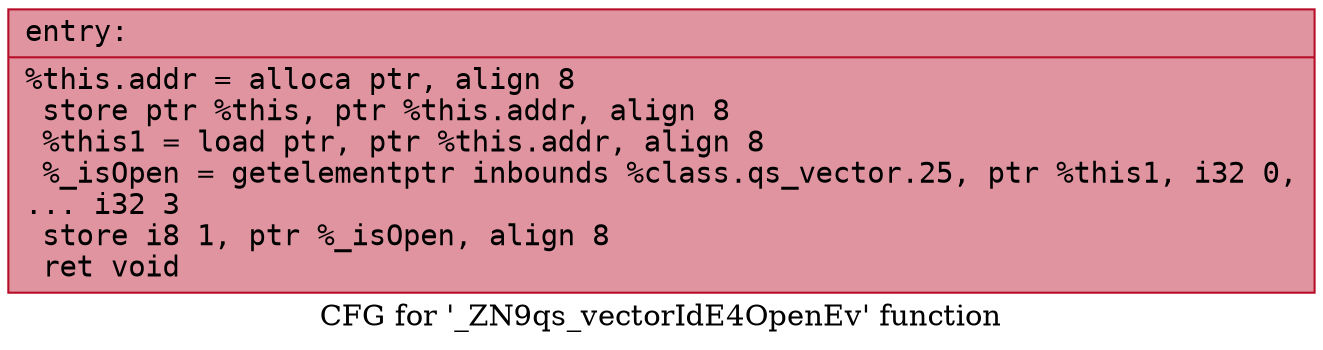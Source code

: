digraph "CFG for '_ZN9qs_vectorIdE4OpenEv' function" {
	label="CFG for '_ZN9qs_vectorIdE4OpenEv' function";

	Node0x556c3c7f9030 [shape=record,color="#b70d28ff", style=filled, fillcolor="#b70d2870" fontname="Courier",label="{entry:\l|  %this.addr = alloca ptr, align 8\l  store ptr %this, ptr %this.addr, align 8\l  %this1 = load ptr, ptr %this.addr, align 8\l  %_isOpen = getelementptr inbounds %class.qs_vector.25, ptr %this1, i32 0,\l... i32 3\l  store i8 1, ptr %_isOpen, align 8\l  ret void\l}"];
}
